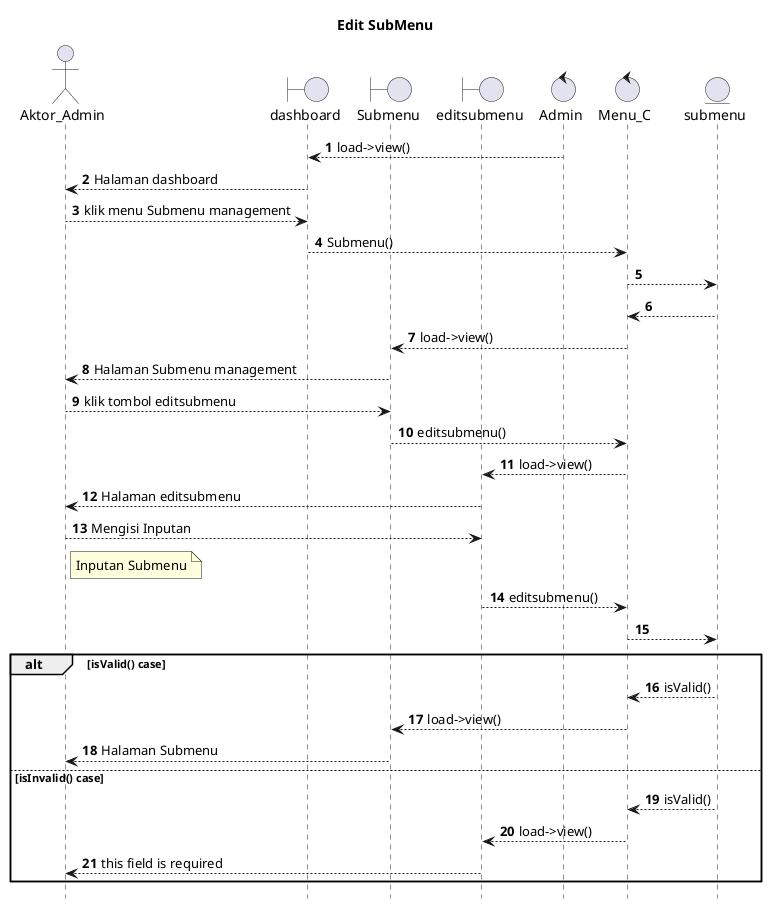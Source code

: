 @startuml

autonumber
hide footbox
title Edit SubMenu

Actor Aktor_Admin
boundary dashboard
boundary Submenu
boundary editsubmenu
control Admin
control Menu_C
Entity submenu

Admin --> dashboard: load->view()
dashboard --> Aktor_Admin: Halaman dashboard
Aktor_Admin --> dashboard: klik menu Submenu management
dashboard --> Menu_C: Submenu()
Menu_C --> submenu:
    
    submenu --> Menu_C:
    Menu_C --> Submenu: load->view()
    Submenu --> Aktor_Admin: Halaman Submenu management

Aktor_Admin --> Submenu: klik tombol editsubmenu
Submenu --> Menu_C: editsubmenu()
Menu_C --> editsubmenu: load->view()
editsubmenu --> Aktor_Admin: Halaman editsubmenu

Aktor_Admin --> editsubmenu: Mengisi Inputan
    note right of Aktor_Admin
        Inputan Submenu
            end note
editsubmenu --> Menu_C: editsubmenu()
Menu_C --> submenu:

alt isValid() case
    
    submenu --> Menu_C: isValid()
    Menu_C --> Submenu: load->view()
    Submenu --> Aktor_Admin: Halaman Submenu

else isInvalid() case
    
    submenu --> Menu_C: isValid()
    Menu_C --> editsubmenu: load->view()
    editsubmenu --> Aktor_Admin: this field is required

end
@enduml
